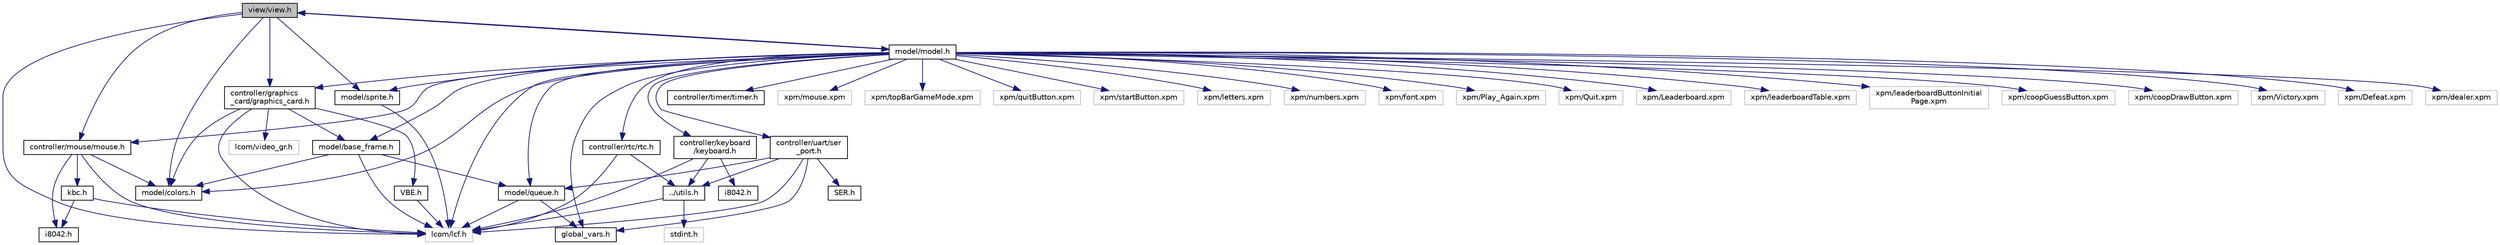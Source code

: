 digraph "view/view.h"
{
 // LATEX_PDF_SIZE
  edge [fontname="Helvetica",fontsize="10",labelfontname="Helvetica",labelfontsize="10"];
  node [fontname="Helvetica",fontsize="10",shape=record];
  Node1 [label="view/view.h",height=0.2,width=0.4,color="black", fillcolor="grey75", style="filled", fontcolor="black",tooltip=" "];
  Node1 -> Node2 [color="midnightblue",fontsize="10",style="solid",fontname="Helvetica"];
  Node2 [label="lcom/lcf.h",height=0.2,width=0.4,color="grey75", fillcolor="white", style="filled",tooltip=" "];
  Node1 -> Node3 [color="midnightblue",fontsize="10",style="solid",fontname="Helvetica"];
  Node3 [label="controller/mouse/mouse.h",height=0.2,width=0.4,color="black", fillcolor="white", style="filled",URL="$mouse_8h.html",tooltip=" "];
  Node3 -> Node2 [color="midnightblue",fontsize="10",style="solid",fontname="Helvetica"];
  Node3 -> Node4 [color="midnightblue",fontsize="10",style="solid",fontname="Helvetica"];
  Node4 [label="kbc.h",height=0.2,width=0.4,color="black", fillcolor="white", style="filled",URL="$kbc_8h.html",tooltip=" "];
  Node4 -> Node2 [color="midnightblue",fontsize="10",style="solid",fontname="Helvetica"];
  Node4 -> Node5 [color="midnightblue",fontsize="10",style="solid",fontname="Helvetica"];
  Node5 [label="i8042.h",height=0.2,width=0.4,color="black", fillcolor="white", style="filled",URL="$mouse_2i8042_8h.html",tooltip=" "];
  Node3 -> Node6 [color="midnightblue",fontsize="10",style="solid",fontname="Helvetica"];
  Node6 [label="model/colors.h",height=0.2,width=0.4,color="black", fillcolor="white", style="filled",URL="$colors_8h.html",tooltip=" "];
  Node3 -> Node5 [color="midnightblue",fontsize="10",style="solid",fontname="Helvetica"];
  Node1 -> Node7 [color="midnightblue",fontsize="10",style="solid",fontname="Helvetica"];
  Node7 [label="controller/graphics\l_card/graphics_card.h",height=0.2,width=0.4,color="black", fillcolor="white", style="filled",URL="$graphics__card_8h.html",tooltip=" "];
  Node7 -> Node2 [color="midnightblue",fontsize="10",style="solid",fontname="Helvetica"];
  Node7 -> Node8 [color="midnightblue",fontsize="10",style="solid",fontname="Helvetica"];
  Node8 [label="lcom/video_gr.h",height=0.2,width=0.4,color="grey75", fillcolor="white", style="filled",tooltip=" "];
  Node7 -> Node9 [color="midnightblue",fontsize="10",style="solid",fontname="Helvetica"];
  Node9 [label="model/base_frame.h",height=0.2,width=0.4,color="black", fillcolor="white", style="filled",URL="$base__frame_8h.html",tooltip=" "];
  Node9 -> Node2 [color="midnightblue",fontsize="10",style="solid",fontname="Helvetica"];
  Node9 -> Node10 [color="midnightblue",fontsize="10",style="solid",fontname="Helvetica"];
  Node10 [label="model/queue.h",height=0.2,width=0.4,color="black", fillcolor="white", style="filled",URL="$queue_8h.html",tooltip=" "];
  Node10 -> Node2 [color="midnightblue",fontsize="10",style="solid",fontname="Helvetica"];
  Node10 -> Node11 [color="midnightblue",fontsize="10",style="solid",fontname="Helvetica"];
  Node11 [label="global_vars.h",height=0.2,width=0.4,color="black", fillcolor="white", style="filled",URL="$global__vars_8h.html",tooltip=" "];
  Node9 -> Node6 [color="midnightblue",fontsize="10",style="solid",fontname="Helvetica"];
  Node7 -> Node6 [color="midnightblue",fontsize="10",style="solid",fontname="Helvetica"];
  Node7 -> Node12 [color="midnightblue",fontsize="10",style="solid",fontname="Helvetica"];
  Node12 [label="VBE.h",height=0.2,width=0.4,color="black", fillcolor="white", style="filled",URL="$VBE_8h.html",tooltip=" "];
  Node12 -> Node2 [color="midnightblue",fontsize="10",style="solid",fontname="Helvetica"];
  Node1 -> Node13 [color="midnightblue",fontsize="10",style="solid",fontname="Helvetica"];
  Node13 [label="model/sprite.h",height=0.2,width=0.4,color="black", fillcolor="white", style="filled",URL="$sprite_8h.html",tooltip=" "];
  Node13 -> Node2 [color="midnightblue",fontsize="10",style="solid",fontname="Helvetica"];
  Node1 -> Node6 [color="midnightblue",fontsize="10",style="solid",fontname="Helvetica"];
  Node1 -> Node14 [color="midnightblue",fontsize="10",style="solid",fontname="Helvetica"];
  Node14 [label="model/model.h",height=0.2,width=0.4,color="black", fillcolor="white", style="filled",URL="$model_8h.html",tooltip=" "];
  Node14 -> Node2 [color="midnightblue",fontsize="10",style="solid",fontname="Helvetica"];
  Node14 -> Node13 [color="midnightblue",fontsize="10",style="solid",fontname="Helvetica"];
  Node14 -> Node3 [color="midnightblue",fontsize="10",style="solid",fontname="Helvetica"];
  Node14 -> Node15 [color="midnightblue",fontsize="10",style="solid",fontname="Helvetica"];
  Node15 [label="controller/rtc/rtc.h",height=0.2,width=0.4,color="black", fillcolor="white", style="filled",URL="$rtc_8h.html",tooltip=" "];
  Node15 -> Node2 [color="midnightblue",fontsize="10",style="solid",fontname="Helvetica"];
  Node15 -> Node16 [color="midnightblue",fontsize="10",style="solid",fontname="Helvetica"];
  Node16 [label="../utils.h",height=0.2,width=0.4,color="black", fillcolor="white", style="filled",URL="$utils_8h.html",tooltip=" "];
  Node16 -> Node2 [color="midnightblue",fontsize="10",style="solid",fontname="Helvetica"];
  Node16 -> Node17 [color="midnightblue",fontsize="10",style="solid",fontname="Helvetica"];
  Node17 [label="stdint.h",height=0.2,width=0.4,color="grey75", fillcolor="white", style="filled",tooltip=" "];
  Node14 -> Node18 [color="midnightblue",fontsize="10",style="solid",fontname="Helvetica"];
  Node18 [label="controller/keyboard\l/keyboard.h",height=0.2,width=0.4,color="black", fillcolor="white", style="filled",URL="$keyboard_8h.html",tooltip=" "];
  Node18 -> Node2 [color="midnightblue",fontsize="10",style="solid",fontname="Helvetica"];
  Node18 -> Node16 [color="midnightblue",fontsize="10",style="solid",fontname="Helvetica"];
  Node18 -> Node19 [color="midnightblue",fontsize="10",style="solid",fontname="Helvetica"];
  Node19 [label="i8042.h",height=0.2,width=0.4,color="black", fillcolor="white", style="filled",URL="$keyboard_2i8042_8h.html",tooltip=" "];
  Node14 -> Node7 [color="midnightblue",fontsize="10",style="solid",fontname="Helvetica"];
  Node14 -> Node20 [color="midnightblue",fontsize="10",style="solid",fontname="Helvetica"];
  Node20 [label="controller/uart/ser\l_port.h",height=0.2,width=0.4,color="black", fillcolor="white", style="filled",URL="$ser__port_8h.html",tooltip=" "];
  Node20 -> Node2 [color="midnightblue",fontsize="10",style="solid",fontname="Helvetica"];
  Node20 -> Node11 [color="midnightblue",fontsize="10",style="solid",fontname="Helvetica"];
  Node20 -> Node16 [color="midnightblue",fontsize="10",style="solid",fontname="Helvetica"];
  Node20 -> Node21 [color="midnightblue",fontsize="10",style="solid",fontname="Helvetica"];
  Node21 [label="SER.h",height=0.2,width=0.4,color="black", fillcolor="white", style="filled",URL="$SER_8h.html",tooltip=" "];
  Node20 -> Node10 [color="midnightblue",fontsize="10",style="solid",fontname="Helvetica"];
  Node14 -> Node10 [color="midnightblue",fontsize="10",style="solid",fontname="Helvetica"];
  Node14 -> Node22 [color="midnightblue",fontsize="10",style="solid",fontname="Helvetica"];
  Node22 [label="controller/timer/timer.h",height=0.2,width=0.4,color="black", fillcolor="white", style="filled",URL="$timer_8h.html",tooltip=" "];
  Node14 -> Node1 [color="midnightblue",fontsize="10",style="solid",fontname="Helvetica"];
  Node14 -> Node9 [color="midnightblue",fontsize="10",style="solid",fontname="Helvetica"];
  Node14 -> Node11 [color="midnightblue",fontsize="10",style="solid",fontname="Helvetica"];
  Node14 -> Node6 [color="midnightblue",fontsize="10",style="solid",fontname="Helvetica"];
  Node14 -> Node23 [color="midnightblue",fontsize="10",style="solid",fontname="Helvetica"];
  Node23 [label="xpm/mouse.xpm",height=0.2,width=0.4,color="grey75", fillcolor="white", style="filled",tooltip=" "];
  Node14 -> Node24 [color="midnightblue",fontsize="10",style="solid",fontname="Helvetica"];
  Node24 [label="xpm/topBarGameMode.xpm",height=0.2,width=0.4,color="grey75", fillcolor="white", style="filled",tooltip=" "];
  Node14 -> Node25 [color="midnightblue",fontsize="10",style="solid",fontname="Helvetica"];
  Node25 [label="xpm/quitButton.xpm",height=0.2,width=0.4,color="grey75", fillcolor="white", style="filled",tooltip=" "];
  Node14 -> Node26 [color="midnightblue",fontsize="10",style="solid",fontname="Helvetica"];
  Node26 [label="xpm/startButton.xpm",height=0.2,width=0.4,color="grey75", fillcolor="white", style="filled",tooltip=" "];
  Node14 -> Node27 [color="midnightblue",fontsize="10",style="solid",fontname="Helvetica"];
  Node27 [label="xpm/letters.xpm",height=0.2,width=0.4,color="grey75", fillcolor="white", style="filled",tooltip=" "];
  Node14 -> Node28 [color="midnightblue",fontsize="10",style="solid",fontname="Helvetica"];
  Node28 [label="xpm/numbers.xpm",height=0.2,width=0.4,color="grey75", fillcolor="white", style="filled",tooltip=" "];
  Node14 -> Node29 [color="midnightblue",fontsize="10",style="solid",fontname="Helvetica"];
  Node29 [label="xpm/font.xpm",height=0.2,width=0.4,color="grey75", fillcolor="white", style="filled",tooltip=" "];
  Node14 -> Node30 [color="midnightblue",fontsize="10",style="solid",fontname="Helvetica"];
  Node30 [label="xpm/Play_Again.xpm",height=0.2,width=0.4,color="grey75", fillcolor="white", style="filled",tooltip=" "];
  Node14 -> Node31 [color="midnightblue",fontsize="10",style="solid",fontname="Helvetica"];
  Node31 [label="xpm/Quit.xpm",height=0.2,width=0.4,color="grey75", fillcolor="white", style="filled",tooltip=" "];
  Node14 -> Node32 [color="midnightblue",fontsize="10",style="solid",fontname="Helvetica"];
  Node32 [label="xpm/Leaderboard.xpm",height=0.2,width=0.4,color="grey75", fillcolor="white", style="filled",tooltip=" "];
  Node14 -> Node33 [color="midnightblue",fontsize="10",style="solid",fontname="Helvetica"];
  Node33 [label="xpm/leaderboardTable.xpm",height=0.2,width=0.4,color="grey75", fillcolor="white", style="filled",tooltip=" "];
  Node14 -> Node34 [color="midnightblue",fontsize="10",style="solid",fontname="Helvetica"];
  Node34 [label="xpm/leaderboardButtonInitial\lPage.xpm",height=0.2,width=0.4,color="grey75", fillcolor="white", style="filled",tooltip=" "];
  Node14 -> Node35 [color="midnightblue",fontsize="10",style="solid",fontname="Helvetica"];
  Node35 [label="xpm/coopGuessButton.xpm",height=0.2,width=0.4,color="grey75", fillcolor="white", style="filled",tooltip=" "];
  Node14 -> Node36 [color="midnightblue",fontsize="10",style="solid",fontname="Helvetica"];
  Node36 [label="xpm/coopDrawButton.xpm",height=0.2,width=0.4,color="grey75", fillcolor="white", style="filled",tooltip=" "];
  Node14 -> Node37 [color="midnightblue",fontsize="10",style="solid",fontname="Helvetica"];
  Node37 [label="xpm/Victory.xpm",height=0.2,width=0.4,color="grey75", fillcolor="white", style="filled",tooltip=" "];
  Node14 -> Node38 [color="midnightblue",fontsize="10",style="solid",fontname="Helvetica"];
  Node38 [label="xpm/Defeat.xpm",height=0.2,width=0.4,color="grey75", fillcolor="white", style="filled",tooltip=" "];
  Node14 -> Node39 [color="midnightblue",fontsize="10",style="solid",fontname="Helvetica"];
  Node39 [label="xpm/dealer.xpm",height=0.2,width=0.4,color="grey75", fillcolor="white", style="filled",tooltip=" "];
}
